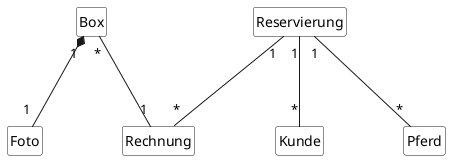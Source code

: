 @startuml

skinparam monochrome true
' skinparam backgroundColor transparent
skinparam classBackgroundColor transparent
' skinparam style strictuml

skinparam nodesep 80
skinparam ranksep 90

hide circle
hide members

Box "*" -- "1" Rechnung
Box "1 " *-- "1 " Foto

Reservierung "1" -- "*" Kunde
Reservierung "1" -- "*" Rechnung
Reservierung "1" -- "*" Pferd

@enduml